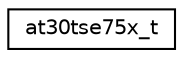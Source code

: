 digraph "Graphical Class Hierarchy"
{
 // LATEX_PDF_SIZE
  edge [fontname="Helvetica",fontsize="10",labelfontname="Helvetica",labelfontsize="10"];
  node [fontname="Helvetica",fontsize="10",shape=record];
  rankdir="LR";
  Node0 [label="at30tse75x_t",height=0.2,width=0.4,color="black", fillcolor="white", style="filled",URL="$structat30tse75x__t.html",tooltip="Device descriptor for a AT30TSE75x device."];
}
